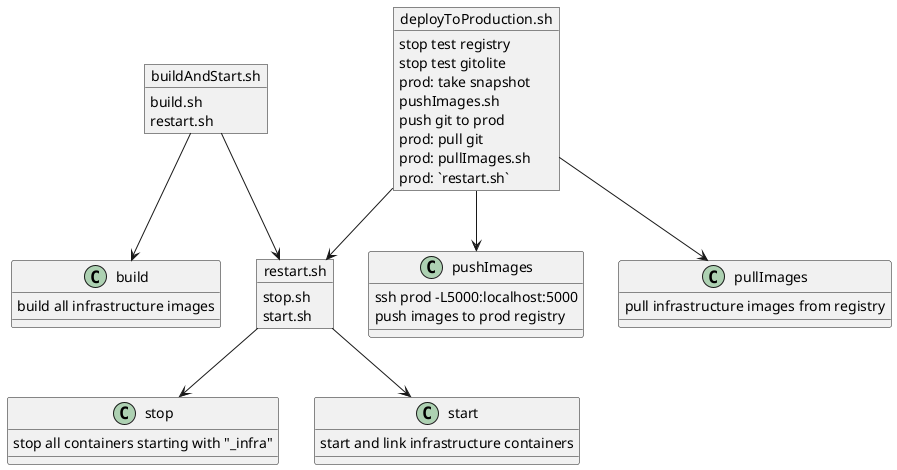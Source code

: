 @startuml


object "restart.sh" as restart {
  stop.sh
  start.sh
}
restart --> stop
restart --> start

object "start.sh" as start {
  start and link infrastructure containers
}

object "stop.sh" as stop {
  stop all containers starting with "_infra"
}

object "buildAndStart.sh" as buildAndStart {
  build.sh
  restart.sh
}
buildAndStart --> build
buildAndStart --> restart


object "build.sh" as build {
  build all infrastructure images
}

object "deployToProduction.sh" as deployToProduction {
	stop test registry
	stop test gitolite
	prod: take snapshot
	pushImages.sh
	push git to prod
	prod: pull git
	prod: pullImages.sh
	prod: `restart.sh`
}
deployToProduction --> restart
deployToProduction --> pushImages
deployToProduction --> pullImages

object "pushImages.sh" as pushImages {
  ssh prod -L5000:localhost:5000  
  push images to prod registry
}

object "pullImages.sh" as pullImages {
  pull infrastructure images from registry
}

@enduml